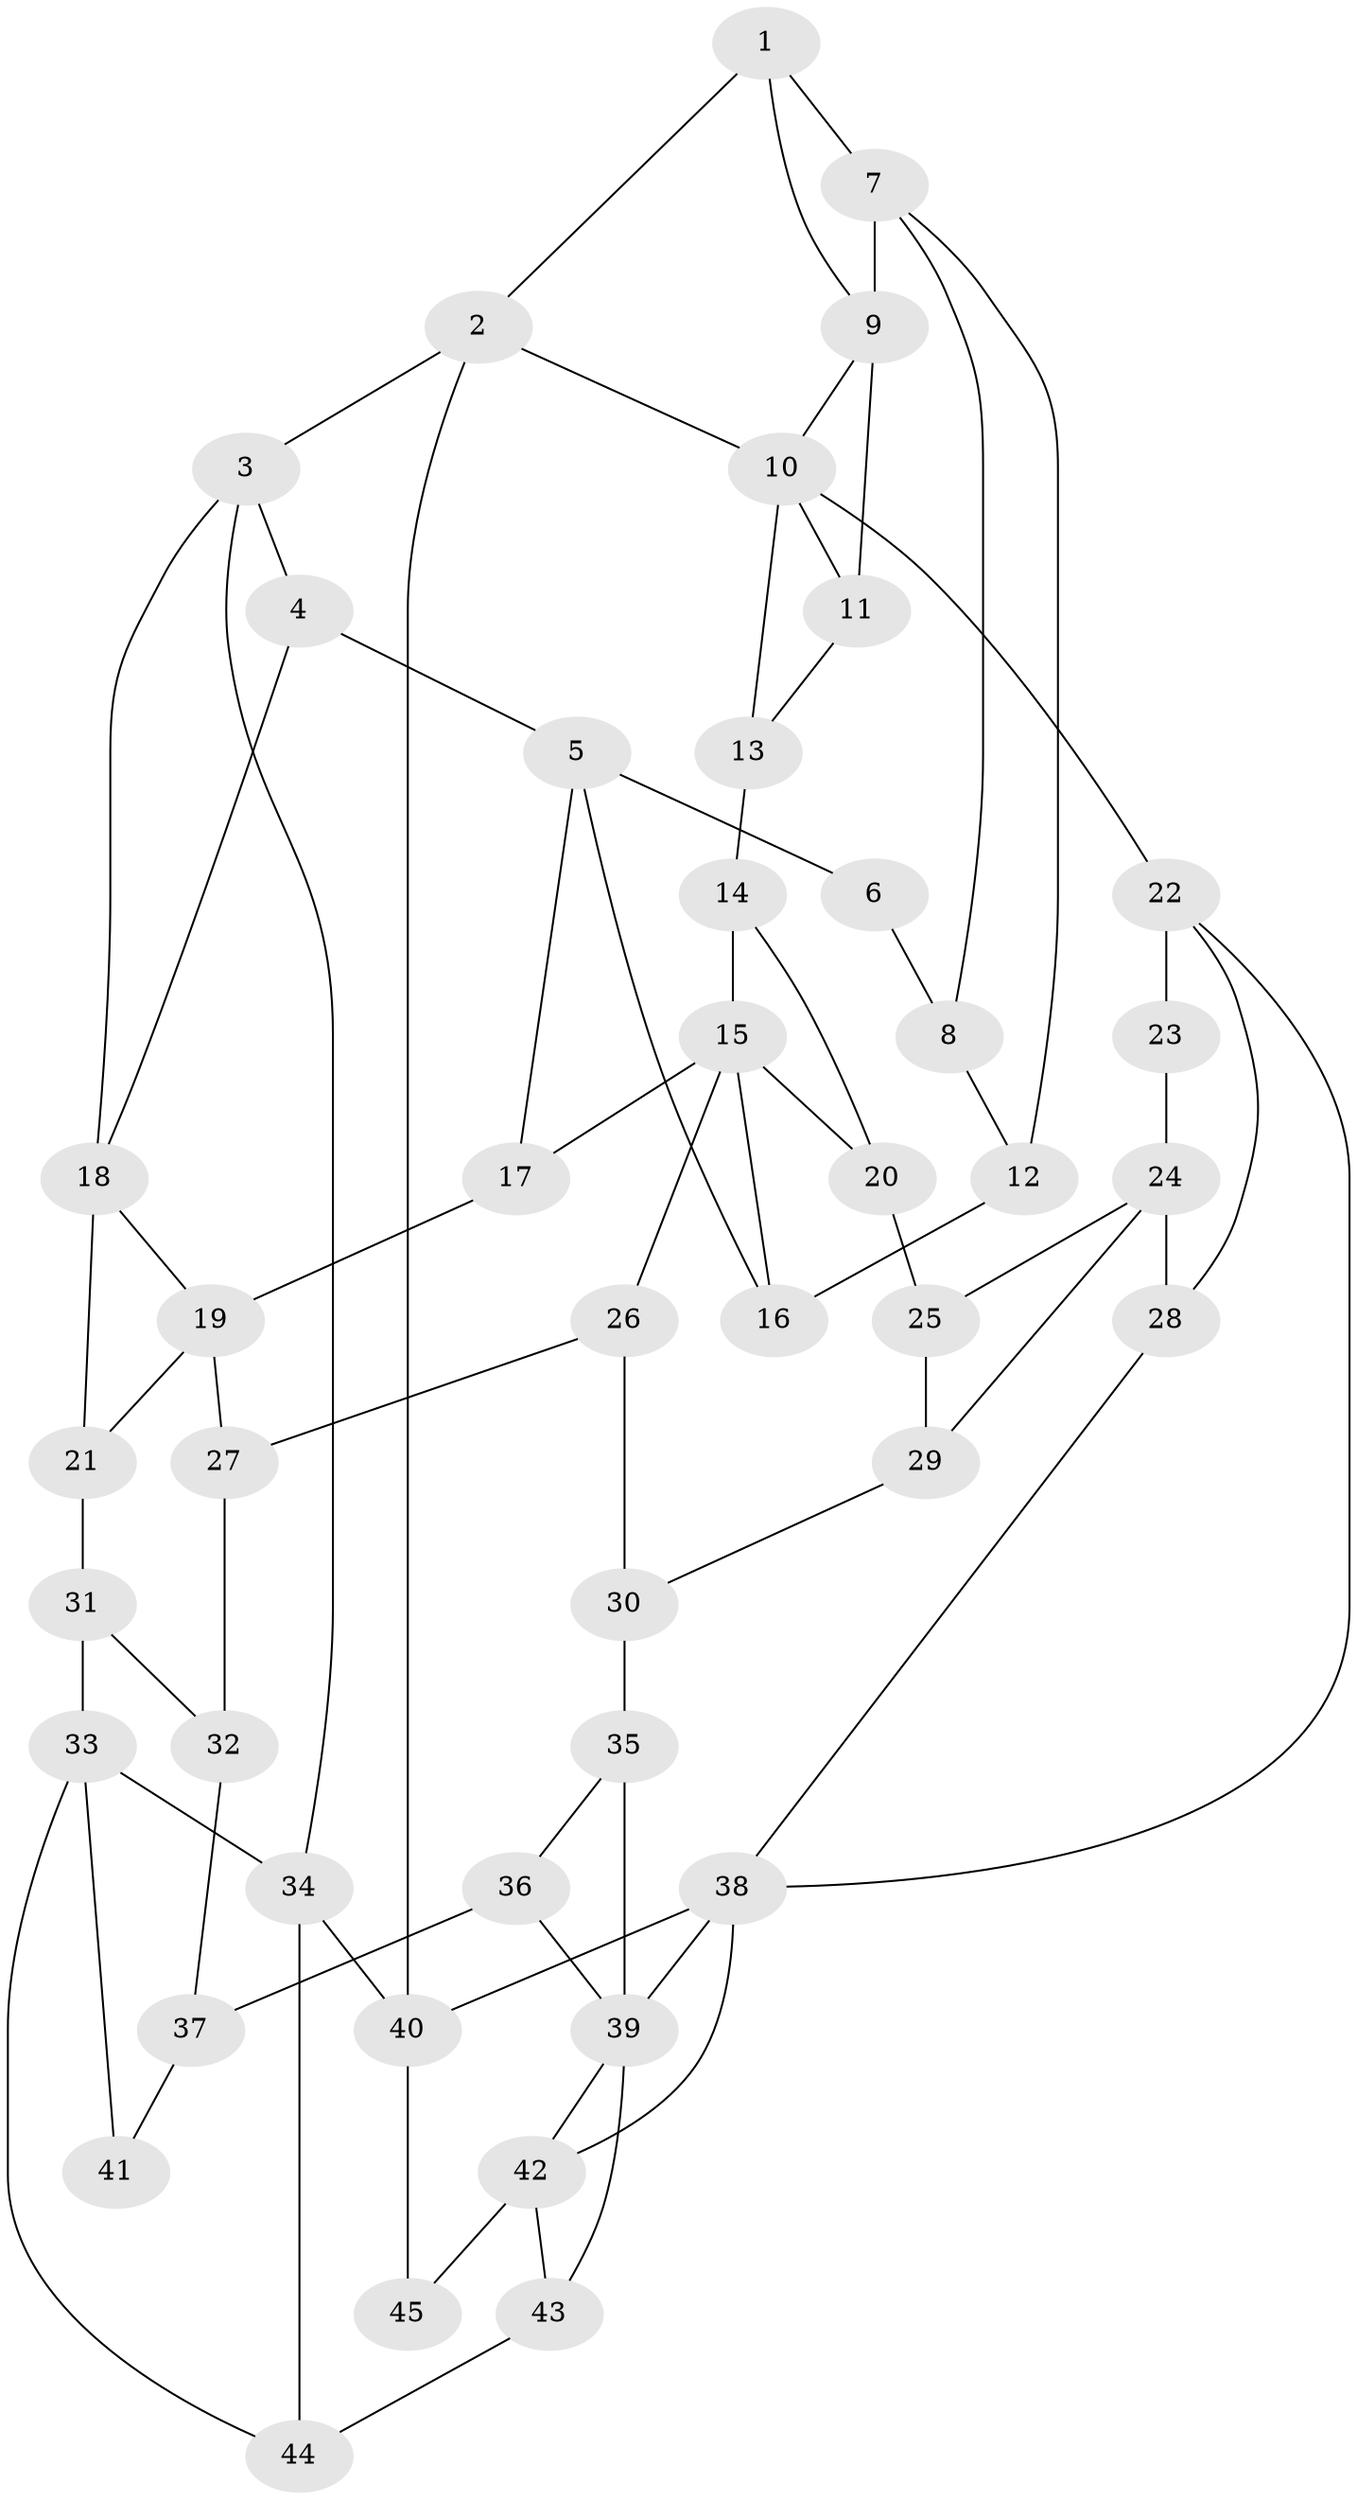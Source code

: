 // original degree distribution, {3: 0.022222222222222223, 5: 0.4888888888888889, 6: 0.23333333333333334, 4: 0.25555555555555554}
// Generated by graph-tools (version 1.1) at 2025/38/03/09/25 02:38:40]
// undirected, 45 vertices, 76 edges
graph export_dot {
graph [start="1"]
  node [color=gray90,style=filled];
  1;
  2;
  3;
  4;
  5;
  6;
  7;
  8;
  9;
  10;
  11;
  12;
  13;
  14;
  15;
  16;
  17;
  18;
  19;
  20;
  21;
  22;
  23;
  24;
  25;
  26;
  27;
  28;
  29;
  30;
  31;
  32;
  33;
  34;
  35;
  36;
  37;
  38;
  39;
  40;
  41;
  42;
  43;
  44;
  45;
  1 -- 2 [weight=1.0];
  1 -- 7 [weight=1.0];
  1 -- 9 [weight=1.0];
  2 -- 3 [weight=1.0];
  2 -- 10 [weight=1.0];
  2 -- 40 [weight=1.0];
  3 -- 4 [weight=1.0];
  3 -- 18 [weight=1.0];
  3 -- 34 [weight=1.0];
  4 -- 5 [weight=2.0];
  4 -- 18 [weight=1.0];
  5 -- 6 [weight=2.0];
  5 -- 16 [weight=1.0];
  5 -- 17 [weight=1.0];
  6 -- 8 [weight=1.0];
  7 -- 8 [weight=1.0];
  7 -- 9 [weight=3.0];
  7 -- 12 [weight=1.0];
  8 -- 12 [weight=1.0];
  9 -- 10 [weight=1.0];
  9 -- 11 [weight=1.0];
  10 -- 11 [weight=1.0];
  10 -- 13 [weight=1.0];
  10 -- 22 [weight=2.0];
  11 -- 13 [weight=1.0];
  12 -- 16 [weight=1.0];
  13 -- 14 [weight=1.0];
  14 -- 15 [weight=1.0];
  14 -- 20 [weight=1.0];
  15 -- 16 [weight=2.0];
  15 -- 17 [weight=1.0];
  15 -- 20 [weight=1.0];
  15 -- 26 [weight=1.0];
  17 -- 19 [weight=1.0];
  18 -- 19 [weight=1.0];
  18 -- 21 [weight=3.0];
  19 -- 21 [weight=1.0];
  19 -- 27 [weight=1.0];
  20 -- 25 [weight=1.0];
  21 -- 31 [weight=2.0];
  22 -- 23 [weight=1.0];
  22 -- 28 [weight=1.0];
  22 -- 38 [weight=1.0];
  23 -- 24 [weight=2.0];
  24 -- 25 [weight=1.0];
  24 -- 28 [weight=2.0];
  24 -- 29 [weight=1.0];
  25 -- 29 [weight=1.0];
  26 -- 27 [weight=1.0];
  26 -- 30 [weight=1.0];
  27 -- 32 [weight=1.0];
  28 -- 38 [weight=1.0];
  29 -- 30 [weight=1.0];
  30 -- 35 [weight=1.0];
  31 -- 32 [weight=2.0];
  31 -- 33 [weight=2.0];
  32 -- 37 [weight=1.0];
  33 -- 34 [weight=1.0];
  33 -- 41 [weight=2.0];
  33 -- 44 [weight=1.0];
  34 -- 40 [weight=1.0];
  34 -- 44 [weight=1.0];
  35 -- 36 [weight=1.0];
  35 -- 39 [weight=1.0];
  36 -- 37 [weight=1.0];
  36 -- 39 [weight=1.0];
  37 -- 41 [weight=1.0];
  38 -- 39 [weight=2.0];
  38 -- 40 [weight=1.0];
  38 -- 42 [weight=1.0];
  39 -- 42 [weight=1.0];
  39 -- 43 [weight=1.0];
  40 -- 45 [weight=1.0];
  42 -- 43 [weight=2.0];
  42 -- 45 [weight=2.0];
  43 -- 44 [weight=1.0];
}
